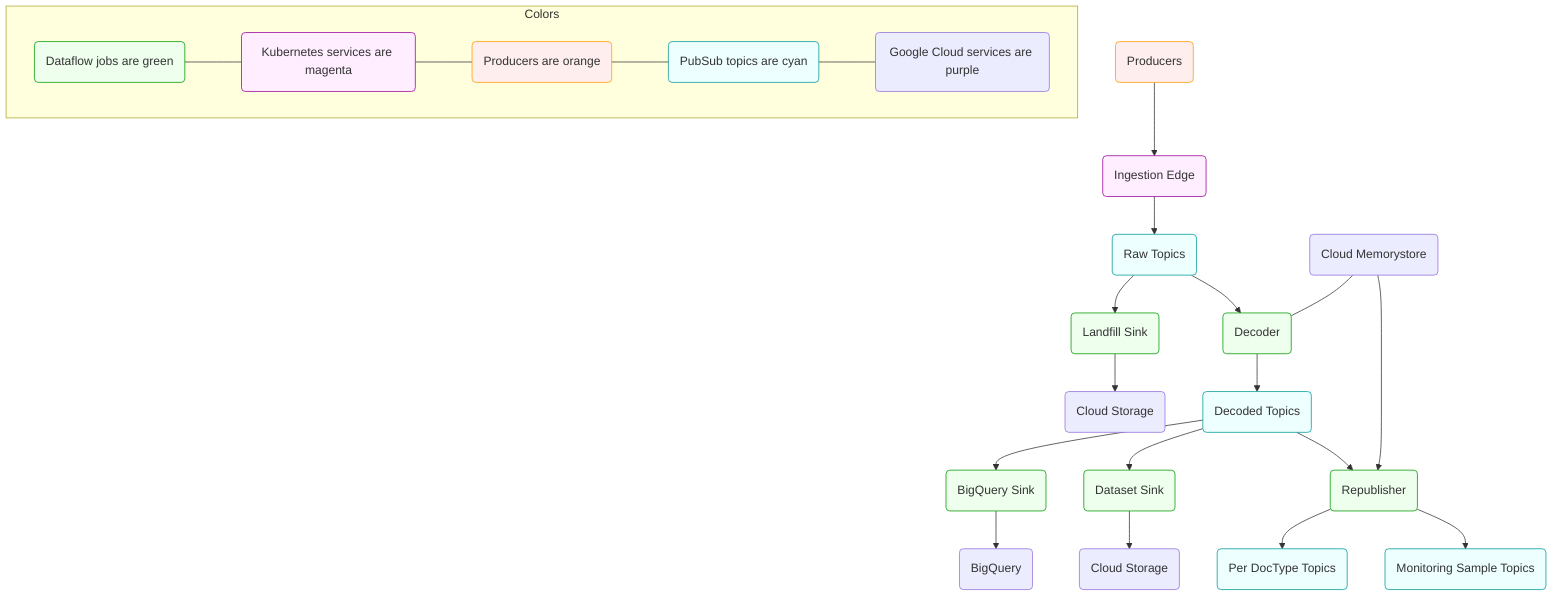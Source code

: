 %% To install the mmdc command run:
%%   npm install -g mermaid.cli
%% To update this file run:
%%   mmdc -i diagram.mmd -o diagram.svg
%% Or use the docker wrapper in this repo (from the top-level directory):
%%   ./bin/update-diagrams

graph TD

f1(Producers) --> k1(Ingestion Edge)
k1 --> p1(Raw Topics)
p1 --> d1(Landfill Sink)
d1 --> c1(Cloud Storage)
p1 --> d2(Decoder)
m1(Cloud Memorystore) --- d2
d2 --> p2(Decoded Topics)
p2 --> d3(BigQuery Sink)
d3 --> b1(BigQuery)
p2 --> d4(Dataset Sink)
d4 --> c2(Cloud Storage)
p2 --> d5(Republisher)
m1 --> d5
d5 --> p5(Per DocType Topics)
d5 --> p6(Monitoring Sample Topics)

subgraph Colors
    d(Dataflow jobs are green)
    k(Kubernetes services are magenta)
    f(Producers are orange)
    p(PubSub topics are cyan)
    g(Google Cloud services are purple)

    %% connect them to make the key vertical
    d --- k
    k --- f
    f --- p
    p --- g
end

classDef cyan fill:#eff,stroke:#099;
classDef green fill:#efe,stroke:#090;
classDef magenta fill:#fef,stroke:#909;
classDef orange fill:#fee,stroke:#f90;
class p,p0,p1,p2,p3,p4,p5,p6 cyan
class d,d0,d1,d2,d3,d4,d5 green
class k,k0,k1 magenta
class f,f1 orange
